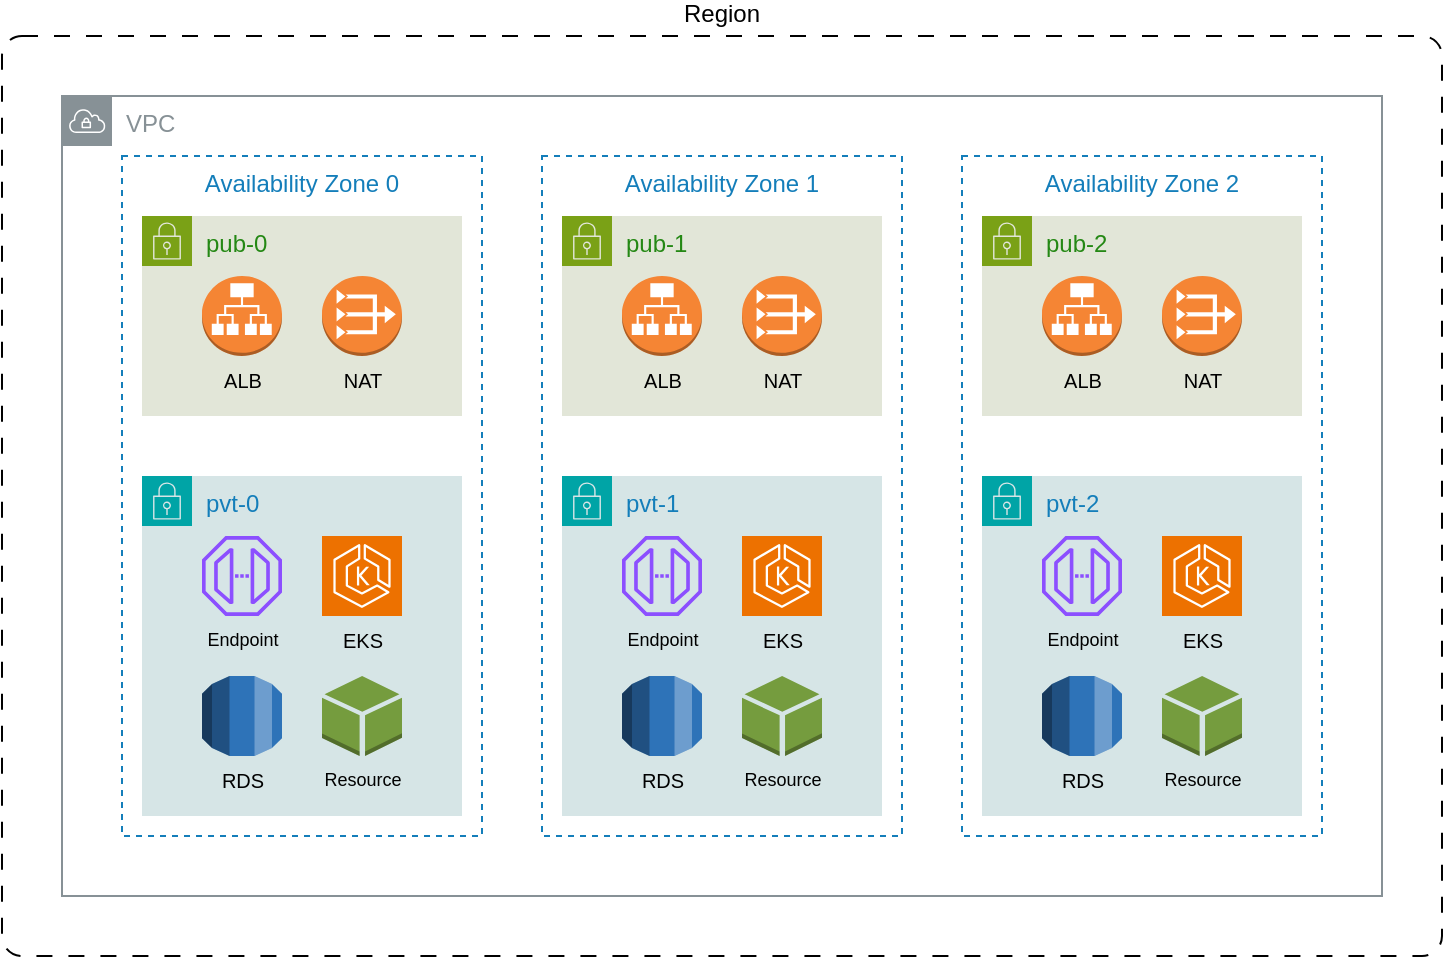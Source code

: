 <mxfile version="24.8.3">
  <diagram name="Page-1" id="mrz90P3ADKTQKx8ZKU6E">
    <mxGraphModel dx="2074" dy="1114" grid="1" gridSize="10" guides="1" tooltips="1" connect="1" arrows="1" fold="1" page="1" pageScale="1" pageWidth="850" pageHeight="1100" math="0" shadow="0">
      <root>
        <mxCell id="0" />
        <mxCell id="1" parent="0" />
        <mxCell id="1W5D_iZGhAIK8puydt82-6" value="Region" style="html=1;align=center;verticalAlign=top;rounded=1;absoluteArcSize=1;arcSize=20;dashed=1;whiteSpace=wrap;horizontal=1;spacingTop=-25;fillColor=none;labelBackgroundColor=default;dashPattern=8 8;" parent="1" vertex="1">
          <mxGeometry x="40" y="40" width="720" height="460" as="geometry" />
        </mxCell>
        <mxCell id="1W5D_iZGhAIK8puydt82-7" value="VPC" style="sketch=0;outlineConnect=0;gradientColor=none;html=1;whiteSpace=wrap;fontSize=12;fontStyle=0;shape=mxgraph.aws4.group;grIcon=mxgraph.aws4.group_vpc;strokeColor=#879196;fillColor=none;verticalAlign=top;align=left;spacingLeft=30;fontColor=#879196;dashed=0;" parent="1" vertex="1">
          <mxGeometry x="70" y="70" width="660" height="400" as="geometry" />
        </mxCell>
        <mxCell id="1W5D_iZGhAIK8puydt82-50" value="Availability Zone 0" style="fillColor=none;strokeColor=#147EBA;dashed=1;verticalAlign=top;fontStyle=0;fontColor=#147EBA;whiteSpace=wrap;html=1;" parent="1" vertex="1">
          <mxGeometry x="100" y="100" width="180" height="340" as="geometry" />
        </mxCell>
        <mxCell id="1W5D_iZGhAIK8puydt82-53" value="Availability Zone 1" style="fillColor=none;strokeColor=#147EBA;dashed=1;verticalAlign=top;fontStyle=0;fontColor=#147EBA;whiteSpace=wrap;html=1;" parent="1" vertex="1">
          <mxGeometry x="310" y="100" width="180" height="340" as="geometry" />
        </mxCell>
        <mxCell id="1W5D_iZGhAIK8puydt82-54" value="Availability Zone 2" style="fillColor=none;strokeColor=#147EBA;dashed=1;verticalAlign=top;fontStyle=0;fontColor=#147EBA;whiteSpace=wrap;html=1;" parent="1" vertex="1">
          <mxGeometry x="520" y="100" width="180" height="340" as="geometry" />
        </mxCell>
        <mxCell id="1W5D_iZGhAIK8puydt82-19" value="pvt-0" style="points=[[0,0],[0.25,0],[0.5,0],[0.75,0],[1,0],[1,0.25],[1,0.5],[1,0.75],[1,1],[0.75,1],[0.5,1],[0.25,1],[0,1],[0,0.75],[0,0.5],[0,0.25]];outlineConnect=0;gradientColor=none;html=1;whiteSpace=wrap;fontSize=12;fontStyle=0;container=1;pointerEvents=0;collapsible=0;recursiveResize=0;shape=mxgraph.aws4.group;grIcon=mxgraph.aws4.group_security_group;grStroke=0;strokeColor=#00A4A6;fillColor=#D6E5E6;verticalAlign=top;align=left;spacingLeft=30;fontColor=#147EBA;dashed=0;" parent="1" vertex="1">
          <mxGeometry x="110" y="260" width="160" height="170" as="geometry" />
        </mxCell>
        <mxCell id="1W5D_iZGhAIK8puydt82-30" value="EKS" style="sketch=0;points=[[0,0,0],[0.25,0,0],[0.5,0,0],[0.75,0,0],[1,0,0],[0,1,0],[0.25,1,0],[0.5,1,0],[0.75,1,0],[1,1,0],[0,0.25,0],[0,0.5,0],[0,0.75,0],[1,0.25,0],[1,0.5,0],[1,0.75,0]];outlineConnect=0;fontColor=#000000;fillColor=#ED7100;strokeColor=#ffffff;dashed=0;verticalLabelPosition=bottom;verticalAlign=top;align=center;html=1;fontSize=10;fontStyle=0;aspect=fixed;shape=mxgraph.aws4.resourceIcon;resIcon=mxgraph.aws4.eks;" parent="1W5D_iZGhAIK8puydt82-19" vertex="1">
          <mxGeometry x="90" y="30" width="40" height="40" as="geometry" />
        </mxCell>
        <mxCell id="1W5D_iZGhAIK8puydt82-56" value="Resource" style="outlineConnect=0;dashed=0;verticalLabelPosition=bottom;verticalAlign=top;align=center;html=1;shape=mxgraph.aws3.resources;fillColor=#759C3E;gradientColor=none;fontSize=9;fontColor=#000000;" parent="1W5D_iZGhAIK8puydt82-19" vertex="1">
          <mxGeometry x="90" y="100" width="40" height="40" as="geometry" />
        </mxCell>
        <mxCell id="1W5D_iZGhAIK8puydt82-57" value="Endpoint" style="sketch=0;outlineConnect=0;fontColor=#000000;gradientColor=none;fillColor=#8C4FFF;strokeColor=none;dashed=0;verticalLabelPosition=bottom;verticalAlign=top;align=center;html=1;fontSize=9;fontStyle=0;aspect=fixed;pointerEvents=1;shape=mxgraph.aws4.endpoint;" parent="1W5D_iZGhAIK8puydt82-19" vertex="1">
          <mxGeometry x="30" y="30" width="40" height="40" as="geometry" />
        </mxCell>
        <mxCell id="1W5D_iZGhAIK8puydt82-20" value="pub-0" style="points=[[0,0],[0.25,0],[0.5,0],[0.75,0],[1,0],[1,0.25],[1,0.5],[1,0.75],[1,1],[0.75,1],[0.5,1],[0.25,1],[0,1],[0,0.75],[0,0.5],[0,0.25]];outlineConnect=0;gradientColor=none;html=1;whiteSpace=wrap;fontSize=12;fontStyle=0;container=1;pointerEvents=0;collapsible=0;recursiveResize=0;shape=mxgraph.aws4.group;grIcon=mxgraph.aws4.group_security_group;grStroke=0;strokeColor=#7AA116;fillColor=#E2E6D8;verticalAlign=top;align=left;spacingLeft=30;fontColor=#248814;dashed=0;" parent="1" vertex="1">
          <mxGeometry x="110" y="130" width="160" height="100" as="geometry" />
        </mxCell>
        <mxCell id="1W5D_iZGhAIK8puydt82-29" value="ALB" style="outlineConnect=0;dashed=0;verticalLabelPosition=bottom;verticalAlign=top;align=center;html=1;shape=mxgraph.aws3.application_load_balancer;fillColor=#F58534;gradientColor=none;fontColor=#000000;fontSize=10;fontStyle=0" parent="1W5D_iZGhAIK8puydt82-20" vertex="1">
          <mxGeometry x="30" y="30" width="40" height="40" as="geometry" />
        </mxCell>
        <mxCell id="1W5D_iZGhAIK8puydt82-31" value="RDS" style="outlineConnect=0;dashed=0;verticalLabelPosition=bottom;verticalAlign=top;align=center;html=1;shape=mxgraph.aws3.rds;fillColor=#2E73B8;gradientColor=none;fontColor=#000000;fontSize=10;" parent="1" vertex="1">
          <mxGeometry x="140" y="360" width="40" height="40" as="geometry" />
        </mxCell>
        <mxCell id="1W5D_iZGhAIK8puydt82-14" value="NAT" style="outlineConnect=0;dashed=0;verticalLabelPosition=bottom;verticalAlign=top;align=center;html=1;shape=mxgraph.aws3.vpc_nat_gateway;fillColor=#F58534;gradientColor=none;fontColor=#000000;fontSize=10;fontStyle=0" parent="1" vertex="1">
          <mxGeometry x="200" y="160" width="40" height="40" as="geometry" />
        </mxCell>
        <mxCell id="1W5D_iZGhAIK8puydt82-32" value="pvt-1" style="points=[[0,0],[0.25,0],[0.5,0],[0.75,0],[1,0],[1,0.25],[1,0.5],[1,0.75],[1,1],[0.75,1],[0.5,1],[0.25,1],[0,1],[0,0.75],[0,0.5],[0,0.25]];outlineConnect=0;gradientColor=none;html=1;whiteSpace=wrap;fontSize=12;fontStyle=0;container=1;pointerEvents=0;collapsible=0;recursiveResize=0;shape=mxgraph.aws4.group;grIcon=mxgraph.aws4.group_security_group;grStroke=0;strokeColor=#00A4A6;fillColor=#D6E5E6;verticalAlign=top;align=left;spacingLeft=30;fontColor=#147EBA;dashed=0;" parent="1" vertex="1">
          <mxGeometry x="320" y="260" width="160" height="170" as="geometry" />
        </mxCell>
        <mxCell id="1W5D_iZGhAIK8puydt82-33" value="EKS" style="sketch=0;points=[[0,0,0],[0.25,0,0],[0.5,0,0],[0.75,0,0],[1,0,0],[0,1,0],[0.25,1,0],[0.5,1,0],[0.75,1,0],[1,1,0],[0,0.25,0],[0,0.5,0],[0,0.75,0],[1,0.25,0],[1,0.5,0],[1,0.75,0]];outlineConnect=0;fontColor=#000000;fillColor=#ED7100;strokeColor=#ffffff;dashed=0;verticalLabelPosition=bottom;verticalAlign=top;align=center;html=1;fontSize=10;fontStyle=0;aspect=fixed;shape=mxgraph.aws4.resourceIcon;resIcon=mxgraph.aws4.eks;" parent="1W5D_iZGhAIK8puydt82-32" vertex="1">
          <mxGeometry x="90" y="30" width="40" height="40" as="geometry" />
        </mxCell>
        <mxCell id="1W5D_iZGhAIK8puydt82-34" value="pub-1" style="points=[[0,0],[0.25,0],[0.5,0],[0.75,0],[1,0],[1,0.25],[1,0.5],[1,0.75],[1,1],[0.75,1],[0.5,1],[0.25,1],[0,1],[0,0.75],[0,0.5],[0,0.25]];outlineConnect=0;gradientColor=none;html=1;whiteSpace=wrap;fontSize=12;fontStyle=0;container=1;pointerEvents=0;collapsible=0;recursiveResize=0;shape=mxgraph.aws4.group;grIcon=mxgraph.aws4.group_security_group;grStroke=0;strokeColor=#7AA116;fillColor=#E2E6D8;verticalAlign=top;align=left;spacingLeft=30;fontColor=#248814;dashed=0;" parent="1" vertex="1">
          <mxGeometry x="320" y="130" width="160" height="100" as="geometry" />
        </mxCell>
        <mxCell id="1W5D_iZGhAIK8puydt82-35" value="ALB" style="outlineConnect=0;dashed=0;verticalLabelPosition=bottom;verticalAlign=top;align=center;html=1;shape=mxgraph.aws3.application_load_balancer;fillColor=#F58534;gradientColor=none;fontColor=#000000;fontSize=10;fontStyle=0" parent="1W5D_iZGhAIK8puydt82-34" vertex="1">
          <mxGeometry x="30" y="30" width="40" height="40" as="geometry" />
        </mxCell>
        <mxCell id="1W5D_iZGhAIK8puydt82-36" value="RDS" style="outlineConnect=0;dashed=0;verticalLabelPosition=bottom;verticalAlign=top;align=center;html=1;shape=mxgraph.aws3.rds;fillColor=#2E73B8;gradientColor=none;fontColor=#000000;fontSize=10;" parent="1" vertex="1">
          <mxGeometry x="350" y="360" width="40" height="40" as="geometry" />
        </mxCell>
        <mxCell id="1W5D_iZGhAIK8puydt82-37" value="NAT" style="outlineConnect=0;dashed=0;verticalLabelPosition=bottom;verticalAlign=top;align=center;html=1;shape=mxgraph.aws3.vpc_nat_gateway;fillColor=#F58534;gradientColor=none;fontColor=#000000;fontSize=10;fontStyle=0" parent="1" vertex="1">
          <mxGeometry x="410" y="160" width="40" height="40" as="geometry" />
        </mxCell>
        <mxCell id="1W5D_iZGhAIK8puydt82-44" value="pvt-2" style="points=[[0,0],[0.25,0],[0.5,0],[0.75,0],[1,0],[1,0.25],[1,0.5],[1,0.75],[1,1],[0.75,1],[0.5,1],[0.25,1],[0,1],[0,0.75],[0,0.5],[0,0.25]];outlineConnect=0;gradientColor=none;html=1;whiteSpace=wrap;fontSize=12;fontStyle=0;container=1;pointerEvents=0;collapsible=0;recursiveResize=0;shape=mxgraph.aws4.group;grIcon=mxgraph.aws4.group_security_group;grStroke=0;strokeColor=#00A4A6;fillColor=#D6E5E6;verticalAlign=top;align=left;spacingLeft=30;fontColor=#147EBA;dashed=0;" parent="1" vertex="1">
          <mxGeometry x="530" y="260" width="160" height="170" as="geometry" />
        </mxCell>
        <mxCell id="1W5D_iZGhAIK8puydt82-45" value="EKS" style="sketch=0;points=[[0,0,0],[0.25,0,0],[0.5,0,0],[0.75,0,0],[1,0,0],[0,1,0],[0.25,1,0],[0.5,1,0],[0.75,1,0],[1,1,0],[0,0.25,0],[0,0.5,0],[0,0.75,0],[1,0.25,0],[1,0.5,0],[1,0.75,0]];outlineConnect=0;fontColor=#000000;fillColor=#ED7100;strokeColor=#ffffff;dashed=0;verticalLabelPosition=bottom;verticalAlign=top;align=center;html=1;fontSize=10;fontStyle=0;aspect=fixed;shape=mxgraph.aws4.resourceIcon;resIcon=mxgraph.aws4.eks;" parent="1W5D_iZGhAIK8puydt82-44" vertex="1">
          <mxGeometry x="90" y="30" width="40" height="40" as="geometry" />
        </mxCell>
        <mxCell id="1W5D_iZGhAIK8puydt82-46" value="pub-2" style="points=[[0,0],[0.25,0],[0.5,0],[0.75,0],[1,0],[1,0.25],[1,0.5],[1,0.75],[1,1],[0.75,1],[0.5,1],[0.25,1],[0,1],[0,0.75],[0,0.5],[0,0.25]];outlineConnect=0;gradientColor=none;html=1;whiteSpace=wrap;fontSize=12;fontStyle=0;container=1;pointerEvents=0;collapsible=0;recursiveResize=0;shape=mxgraph.aws4.group;grIcon=mxgraph.aws4.group_security_group;grStroke=0;strokeColor=#7AA116;fillColor=#E2E6D8;verticalAlign=top;align=left;spacingLeft=30;fontColor=#248814;dashed=0;" parent="1" vertex="1">
          <mxGeometry x="530" y="130" width="160" height="100" as="geometry" />
        </mxCell>
        <mxCell id="1W5D_iZGhAIK8puydt82-47" value="ALB" style="outlineConnect=0;dashed=0;verticalLabelPosition=bottom;verticalAlign=top;align=center;html=1;shape=mxgraph.aws3.application_load_balancer;fillColor=#F58534;gradientColor=none;fontColor=#000000;fontSize=10;fontStyle=0" parent="1W5D_iZGhAIK8puydt82-46" vertex="1">
          <mxGeometry x="30" y="30" width="40" height="40" as="geometry" />
        </mxCell>
        <mxCell id="1W5D_iZGhAIK8puydt82-48" value="RDS" style="outlineConnect=0;dashed=0;verticalLabelPosition=bottom;verticalAlign=top;align=center;html=1;shape=mxgraph.aws3.rds;fillColor=#2E73B8;gradientColor=none;fontColor=#000000;fontSize=10;" parent="1" vertex="1">
          <mxGeometry x="560" y="360" width="40" height="40" as="geometry" />
        </mxCell>
        <mxCell id="1W5D_iZGhAIK8puydt82-49" value="NAT" style="outlineConnect=0;dashed=0;verticalLabelPosition=bottom;verticalAlign=top;align=center;html=1;shape=mxgraph.aws3.vpc_nat_gateway;fillColor=#F58534;gradientColor=none;fontColor=#000000;fontSize=10;fontStyle=0" parent="1" vertex="1">
          <mxGeometry x="620" y="160" width="40" height="40" as="geometry" />
        </mxCell>
        <mxCell id="1W5D_iZGhAIK8puydt82-60" value="Resource" style="outlineConnect=0;dashed=0;verticalLabelPosition=bottom;verticalAlign=top;align=center;html=1;shape=mxgraph.aws3.resources;fillColor=#759C3E;gradientColor=none;fontSize=9;fontColor=#000000;" parent="1" vertex="1">
          <mxGeometry x="410" y="360" width="40" height="40" as="geometry" />
        </mxCell>
        <mxCell id="1W5D_iZGhAIK8puydt82-61" value="Endpoint" style="sketch=0;outlineConnect=0;fontColor=#000000;gradientColor=none;fillColor=#8C4FFF;strokeColor=none;dashed=0;verticalLabelPosition=bottom;verticalAlign=top;align=center;html=1;fontSize=9;fontStyle=0;aspect=fixed;pointerEvents=1;shape=mxgraph.aws4.endpoint;" parent="1" vertex="1">
          <mxGeometry x="350" y="290" width="40" height="40" as="geometry" />
        </mxCell>
        <mxCell id="1W5D_iZGhAIK8puydt82-64" value="Resource" style="outlineConnect=0;dashed=0;verticalLabelPosition=bottom;verticalAlign=top;align=center;html=1;shape=mxgraph.aws3.resources;fillColor=#759C3E;gradientColor=none;fontSize=9;fontColor=#000000;" parent="1" vertex="1">
          <mxGeometry x="620" y="360" width="40" height="40" as="geometry" />
        </mxCell>
        <mxCell id="1W5D_iZGhAIK8puydt82-65" value="Endpoint" style="sketch=0;outlineConnect=0;fontColor=#000000;gradientColor=none;fillColor=#8C4FFF;strokeColor=none;dashed=0;verticalLabelPosition=bottom;verticalAlign=top;align=center;html=1;fontSize=9;fontStyle=0;aspect=fixed;pointerEvents=1;shape=mxgraph.aws4.endpoint;" parent="1" vertex="1">
          <mxGeometry x="560" y="290" width="40" height="40" as="geometry" />
        </mxCell>
      </root>
    </mxGraphModel>
  </diagram>
</mxfile>
